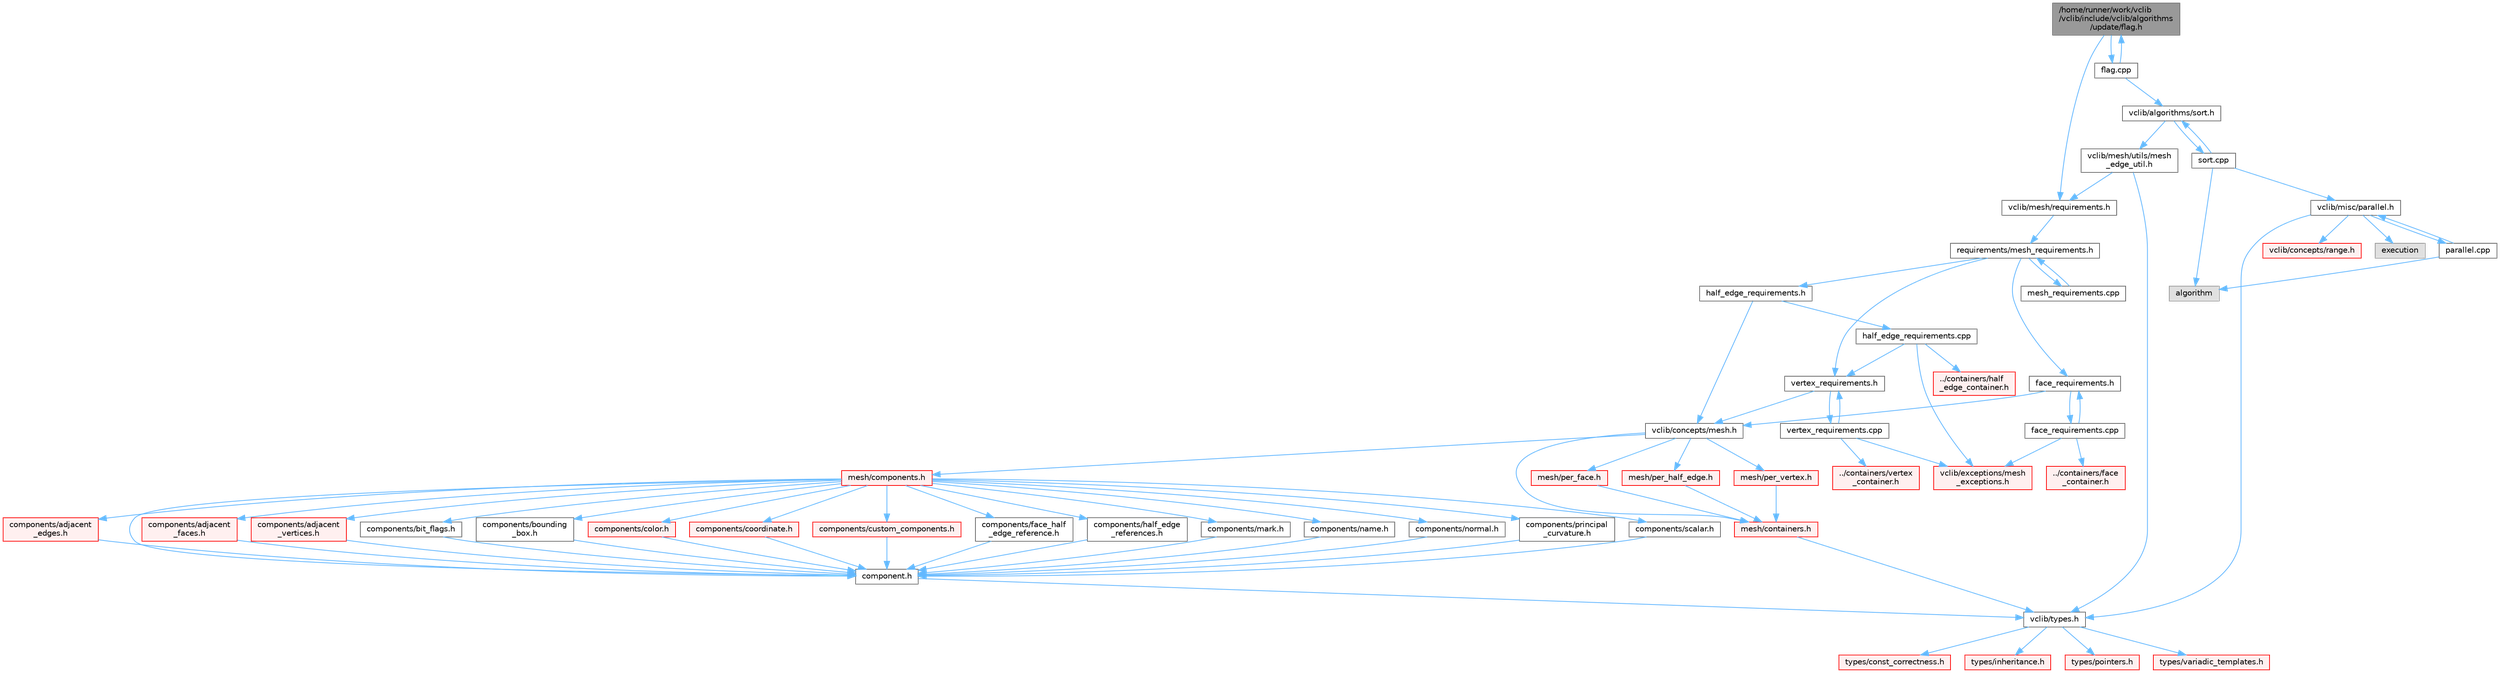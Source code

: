 digraph "/home/runner/work/vclib/vclib/include/vclib/algorithms/update/flag.h"
{
 // LATEX_PDF_SIZE
  bgcolor="transparent";
  edge [fontname=Helvetica,fontsize=10,labelfontname=Helvetica,labelfontsize=10];
  node [fontname=Helvetica,fontsize=10,shape=box,height=0.2,width=0.4];
  Node1 [label="/home/runner/work/vclib\l/vclib/include/vclib/algorithms\l/update/flag.h",height=0.2,width=0.4,color="gray40", fillcolor="grey60", style="filled", fontcolor="black",tooltip=" "];
  Node1 -> Node2 [color="steelblue1",style="solid"];
  Node2 [label="vclib/mesh/requirements.h",height=0.2,width=0.4,color="grey40", fillcolor="white", style="filled",URL="$requirements_8h.html",tooltip=" "];
  Node2 -> Node3 [color="steelblue1",style="solid"];
  Node3 [label="requirements/mesh_requirements.h",height=0.2,width=0.4,color="grey40", fillcolor="white", style="filled",URL="$mesh__requirements_8h.html",tooltip=" "];
  Node3 -> Node4 [color="steelblue1",style="solid"];
  Node4 [label="half_edge_requirements.h",height=0.2,width=0.4,color="grey40", fillcolor="white", style="filled",URL="$half__edge__requirements_8h.html",tooltip=" "];
  Node4 -> Node5 [color="steelblue1",style="solid"];
  Node5 [label="vclib/concepts/mesh.h",height=0.2,width=0.4,color="grey40", fillcolor="white", style="filled",URL="$concepts_2mesh_8h.html",tooltip=" "];
  Node5 -> Node6 [color="steelblue1",style="solid"];
  Node6 [label="mesh/components.h",height=0.2,width=0.4,color="red", fillcolor="#FFF0F0", style="filled",URL="$concepts_2mesh_2components_8h.html",tooltip=" "];
  Node6 -> Node7 [color="steelblue1",style="solid"];
  Node7 [label="components/adjacent\l_edges.h",height=0.2,width=0.4,color="red", fillcolor="#FFF0F0", style="filled",URL="$concepts_2mesh_2components_2adjacent__edges_8h.html",tooltip=" "];
  Node7 -> Node9 [color="steelblue1",style="solid"];
  Node9 [label="component.h",height=0.2,width=0.4,color="grey40", fillcolor="white", style="filled",URL="$component_8h.html",tooltip=" "];
  Node9 -> Node10 [color="steelblue1",style="solid"];
  Node10 [label="vclib/types.h",height=0.2,width=0.4,color="grey40", fillcolor="white", style="filled",URL="$types_8h.html",tooltip=" "];
  Node10 -> Node11 [color="steelblue1",style="solid"];
  Node11 [label="types/const_correctness.h",height=0.2,width=0.4,color="red", fillcolor="#FFF0F0", style="filled",URL="$types_2const__correctness_8h.html",tooltip=" "];
  Node10 -> Node13 [color="steelblue1",style="solid"];
  Node13 [label="types/inheritance.h",height=0.2,width=0.4,color="red", fillcolor="#FFF0F0", style="filled",URL="$inheritance_8h.html",tooltip=" "];
  Node10 -> Node14 [color="steelblue1",style="solid"];
  Node14 [label="types/pointers.h",height=0.2,width=0.4,color="red", fillcolor="#FFF0F0", style="filled",URL="$types_2pointers_8h.html",tooltip=" "];
  Node10 -> Node15 [color="steelblue1",style="solid"];
  Node15 [label="types/variadic_templates.h",height=0.2,width=0.4,color="red", fillcolor="#FFF0F0", style="filled",URL="$variadic__templates_8h.html",tooltip=" "];
  Node6 -> Node21 [color="steelblue1",style="solid"];
  Node21 [label="components/adjacent\l_faces.h",height=0.2,width=0.4,color="red", fillcolor="#FFF0F0", style="filled",URL="$concepts_2mesh_2components_2adjacent__faces_8h.html",tooltip=" "];
  Node21 -> Node9 [color="steelblue1",style="solid"];
  Node6 -> Node22 [color="steelblue1",style="solid"];
  Node22 [label="components/adjacent\l_vertices.h",height=0.2,width=0.4,color="red", fillcolor="#FFF0F0", style="filled",URL="$concepts_2mesh_2components_2adjacent__vertices_8h.html",tooltip=" "];
  Node22 -> Node9 [color="steelblue1",style="solid"];
  Node6 -> Node23 [color="steelblue1",style="solid"];
  Node23 [label="components/bit_flags.h",height=0.2,width=0.4,color="grey40", fillcolor="white", style="filled",URL="$concepts_2mesh_2components_2bit__flags_8h.html",tooltip=" "];
  Node23 -> Node9 [color="steelblue1",style="solid"];
  Node6 -> Node24 [color="steelblue1",style="solid"];
  Node24 [label="components/bounding\l_box.h",height=0.2,width=0.4,color="grey40", fillcolor="white", style="filled",URL="$concepts_2mesh_2components_2bounding__box_8h.html",tooltip=" "];
  Node24 -> Node9 [color="steelblue1",style="solid"];
  Node6 -> Node25 [color="steelblue1",style="solid"];
  Node25 [label="components/color.h",height=0.2,width=0.4,color="red", fillcolor="#FFF0F0", style="filled",URL="$concepts_2mesh_2components_2color_8h.html",tooltip=" "];
  Node25 -> Node9 [color="steelblue1",style="solid"];
  Node6 -> Node9 [color="steelblue1",style="solid"];
  Node6 -> Node41 [color="steelblue1",style="solid"];
  Node41 [label="components/coordinate.h",height=0.2,width=0.4,color="red", fillcolor="#FFF0F0", style="filled",URL="$concepts_2mesh_2components_2coordinate_8h.html",tooltip=" "];
  Node41 -> Node9 [color="steelblue1",style="solid"];
  Node6 -> Node42 [color="steelblue1",style="solid"];
  Node42 [label="components/custom_components.h",height=0.2,width=0.4,color="red", fillcolor="#FFF0F0", style="filled",URL="$concepts_2mesh_2components_2custom__components_8h.html",tooltip=" "];
  Node42 -> Node9 [color="steelblue1",style="solid"];
  Node6 -> Node44 [color="steelblue1",style="solid"];
  Node44 [label="components/face_half\l_edge_reference.h",height=0.2,width=0.4,color="grey40", fillcolor="white", style="filled",URL="$concepts_2mesh_2components_2face__half__edge__reference_8h.html",tooltip=" "];
  Node44 -> Node9 [color="steelblue1",style="solid"];
  Node6 -> Node45 [color="steelblue1",style="solid"];
  Node45 [label="components/half_edge\l_references.h",height=0.2,width=0.4,color="grey40", fillcolor="white", style="filled",URL="$concepts_2mesh_2components_2half__edge__references_8h.html",tooltip=" "];
  Node45 -> Node9 [color="steelblue1",style="solid"];
  Node6 -> Node46 [color="steelblue1",style="solid"];
  Node46 [label="components/mark.h",height=0.2,width=0.4,color="grey40", fillcolor="white", style="filled",URL="$concepts_2mesh_2components_2mark_8h.html",tooltip=" "];
  Node46 -> Node9 [color="steelblue1",style="solid"];
  Node6 -> Node47 [color="steelblue1",style="solid"];
  Node47 [label="components/name.h",height=0.2,width=0.4,color="grey40", fillcolor="white", style="filled",URL="$concepts_2mesh_2components_2name_8h.html",tooltip=" "];
  Node47 -> Node9 [color="steelblue1",style="solid"];
  Node6 -> Node48 [color="steelblue1",style="solid"];
  Node48 [label="components/normal.h",height=0.2,width=0.4,color="grey40", fillcolor="white", style="filled",URL="$concepts_2mesh_2components_2normal_8h.html",tooltip=" "];
  Node48 -> Node9 [color="steelblue1",style="solid"];
  Node6 -> Node49 [color="steelblue1",style="solid"];
  Node49 [label="components/principal\l_curvature.h",height=0.2,width=0.4,color="grey40", fillcolor="white", style="filled",URL="$concepts_2mesh_2components_2principal__curvature_8h.html",tooltip=" "];
  Node49 -> Node9 [color="steelblue1",style="solid"];
  Node6 -> Node50 [color="steelblue1",style="solid"];
  Node50 [label="components/scalar.h",height=0.2,width=0.4,color="grey40", fillcolor="white", style="filled",URL="$concepts_2mesh_2components_2scalar_8h.html",tooltip=" "];
  Node50 -> Node9 [color="steelblue1",style="solid"];
  Node5 -> Node58 [color="steelblue1",style="solid"];
  Node58 [label="mesh/containers.h",height=0.2,width=0.4,color="red", fillcolor="#FFF0F0", style="filled",URL="$concepts_2mesh_2containers_8h.html",tooltip=" "];
  Node58 -> Node10 [color="steelblue1",style="solid"];
  Node5 -> Node59 [color="steelblue1",style="solid"];
  Node59 [label="mesh/per_face.h",height=0.2,width=0.4,color="red", fillcolor="#FFF0F0", style="filled",URL="$per__face_8h.html",tooltip=" "];
  Node59 -> Node58 [color="steelblue1",style="solid"];
  Node5 -> Node62 [color="steelblue1",style="solid"];
  Node62 [label="mesh/per_half_edge.h",height=0.2,width=0.4,color="red", fillcolor="#FFF0F0", style="filled",URL="$per__half__edge_8h.html",tooltip=" "];
  Node62 -> Node58 [color="steelblue1",style="solid"];
  Node5 -> Node64 [color="steelblue1",style="solid"];
  Node64 [label="mesh/per_vertex.h",height=0.2,width=0.4,color="red", fillcolor="#FFF0F0", style="filled",URL="$per__vertex_8h.html",tooltip=" "];
  Node64 -> Node58 [color="steelblue1",style="solid"];
  Node4 -> Node66 [color="steelblue1",style="solid"];
  Node66 [label="half_edge_requirements.cpp",height=0.2,width=0.4,color="grey40", fillcolor="white", style="filled",URL="$half__edge__requirements_8cpp.html",tooltip=" "];
  Node66 -> Node67 [color="steelblue1",style="solid"];
  Node67 [label="vertex_requirements.h",height=0.2,width=0.4,color="grey40", fillcolor="white", style="filled",URL="$vertex__requirements_8h.html",tooltip=" "];
  Node67 -> Node5 [color="steelblue1",style="solid"];
  Node67 -> Node68 [color="steelblue1",style="solid"];
  Node68 [label="vertex_requirements.cpp",height=0.2,width=0.4,color="grey40", fillcolor="white", style="filled",URL="$vertex__requirements_8cpp.html",tooltip=" "];
  Node68 -> Node67 [color="steelblue1",style="solid"];
  Node68 -> Node69 [color="steelblue1",style="solid"];
  Node69 [label="vclib/exceptions/mesh\l_exceptions.h",height=0.2,width=0.4,color="red", fillcolor="#FFF0F0", style="filled",URL="$mesh__exceptions_8h.html",tooltip=" "];
  Node68 -> Node71 [color="steelblue1",style="solid"];
  Node71 [label="../containers/vertex\l_container.h",height=0.2,width=0.4,color="red", fillcolor="#FFF0F0", style="filled",URL="$vertex__container_8h.html",tooltip=" "];
  Node66 -> Node69 [color="steelblue1",style="solid"];
  Node66 -> Node141 [color="steelblue1",style="solid"];
  Node141 [label="../containers/half\l_edge_container.h",height=0.2,width=0.4,color="red", fillcolor="#FFF0F0", style="filled",URL="$half__edge__container_8h.html",tooltip=" "];
  Node3 -> Node148 [color="steelblue1",style="solid"];
  Node148 [label="face_requirements.h",height=0.2,width=0.4,color="grey40", fillcolor="white", style="filled",URL="$face__requirements_8h.html",tooltip=" "];
  Node148 -> Node5 [color="steelblue1",style="solid"];
  Node148 -> Node149 [color="steelblue1",style="solid"];
  Node149 [label="face_requirements.cpp",height=0.2,width=0.4,color="grey40", fillcolor="white", style="filled",URL="$face__requirements_8cpp.html",tooltip=" "];
  Node149 -> Node148 [color="steelblue1",style="solid"];
  Node149 -> Node69 [color="steelblue1",style="solid"];
  Node149 -> Node150 [color="steelblue1",style="solid"];
  Node150 [label="../containers/face\l_container.h",height=0.2,width=0.4,color="red", fillcolor="#FFF0F0", style="filled",URL="$face__container_8h.html",tooltip=" "];
  Node3 -> Node67 [color="steelblue1",style="solid"];
  Node3 -> Node173 [color="steelblue1",style="solid"];
  Node173 [label="mesh_requirements.cpp",height=0.2,width=0.4,color="grey40", fillcolor="white", style="filled",URL="$mesh__requirements_8cpp.html",tooltip=" "];
  Node173 -> Node3 [color="steelblue1",style="solid"];
  Node1 -> Node174 [color="steelblue1",style="solid"];
  Node174 [label="flag.cpp",height=0.2,width=0.4,color="grey40", fillcolor="white", style="filled",URL="$flag_8cpp.html",tooltip=" "];
  Node174 -> Node1 [color="steelblue1",style="solid"];
  Node174 -> Node175 [color="steelblue1",style="solid"];
  Node175 [label="vclib/algorithms/sort.h",height=0.2,width=0.4,color="grey40", fillcolor="white", style="filled",URL="$sort_8h.html",tooltip=" "];
  Node175 -> Node176 [color="steelblue1",style="solid"];
  Node176 [label="vclib/mesh/utils/mesh\l_edge_util.h",height=0.2,width=0.4,color="grey40", fillcolor="white", style="filled",URL="$mesh__edge__util_8h.html",tooltip=" "];
  Node176 -> Node2 [color="steelblue1",style="solid"];
  Node176 -> Node10 [color="steelblue1",style="solid"];
  Node175 -> Node177 [color="steelblue1",style="solid"];
  Node177 [label="sort.cpp",height=0.2,width=0.4,color="grey40", fillcolor="white", style="filled",URL="$sort_8cpp.html",tooltip=" "];
  Node177 -> Node175 [color="steelblue1",style="solid"];
  Node177 -> Node87 [color="steelblue1",style="solid"];
  Node87 [label="algorithm",height=0.2,width=0.4,color="grey60", fillcolor="#E0E0E0", style="filled",tooltip=" "];
  Node177 -> Node178 [color="steelblue1",style="solid"];
  Node178 [label="vclib/misc/parallel.h",height=0.2,width=0.4,color="grey40", fillcolor="white", style="filled",URL="$parallel_8h.html",tooltip=" "];
  Node178 -> Node179 [color="steelblue1",style="solid"];
  Node179 [label="vclib/concepts/range.h",height=0.2,width=0.4,color="red", fillcolor="#FFF0F0", style="filled",URL="$range_8h.html",tooltip=" "];
  Node178 -> Node10 [color="steelblue1",style="solid"];
  Node178 -> Node185 [color="steelblue1",style="solid"];
  Node185 [label="execution",height=0.2,width=0.4,color="grey60", fillcolor="#E0E0E0", style="filled",tooltip=" "];
  Node178 -> Node186 [color="steelblue1",style="solid"];
  Node186 [label="parallel.cpp",height=0.2,width=0.4,color="grey40", fillcolor="white", style="filled",URL="$parallel_8cpp.html",tooltip=" "];
  Node186 -> Node178 [color="steelblue1",style="solid"];
  Node186 -> Node87 [color="steelblue1",style="solid"];
}
